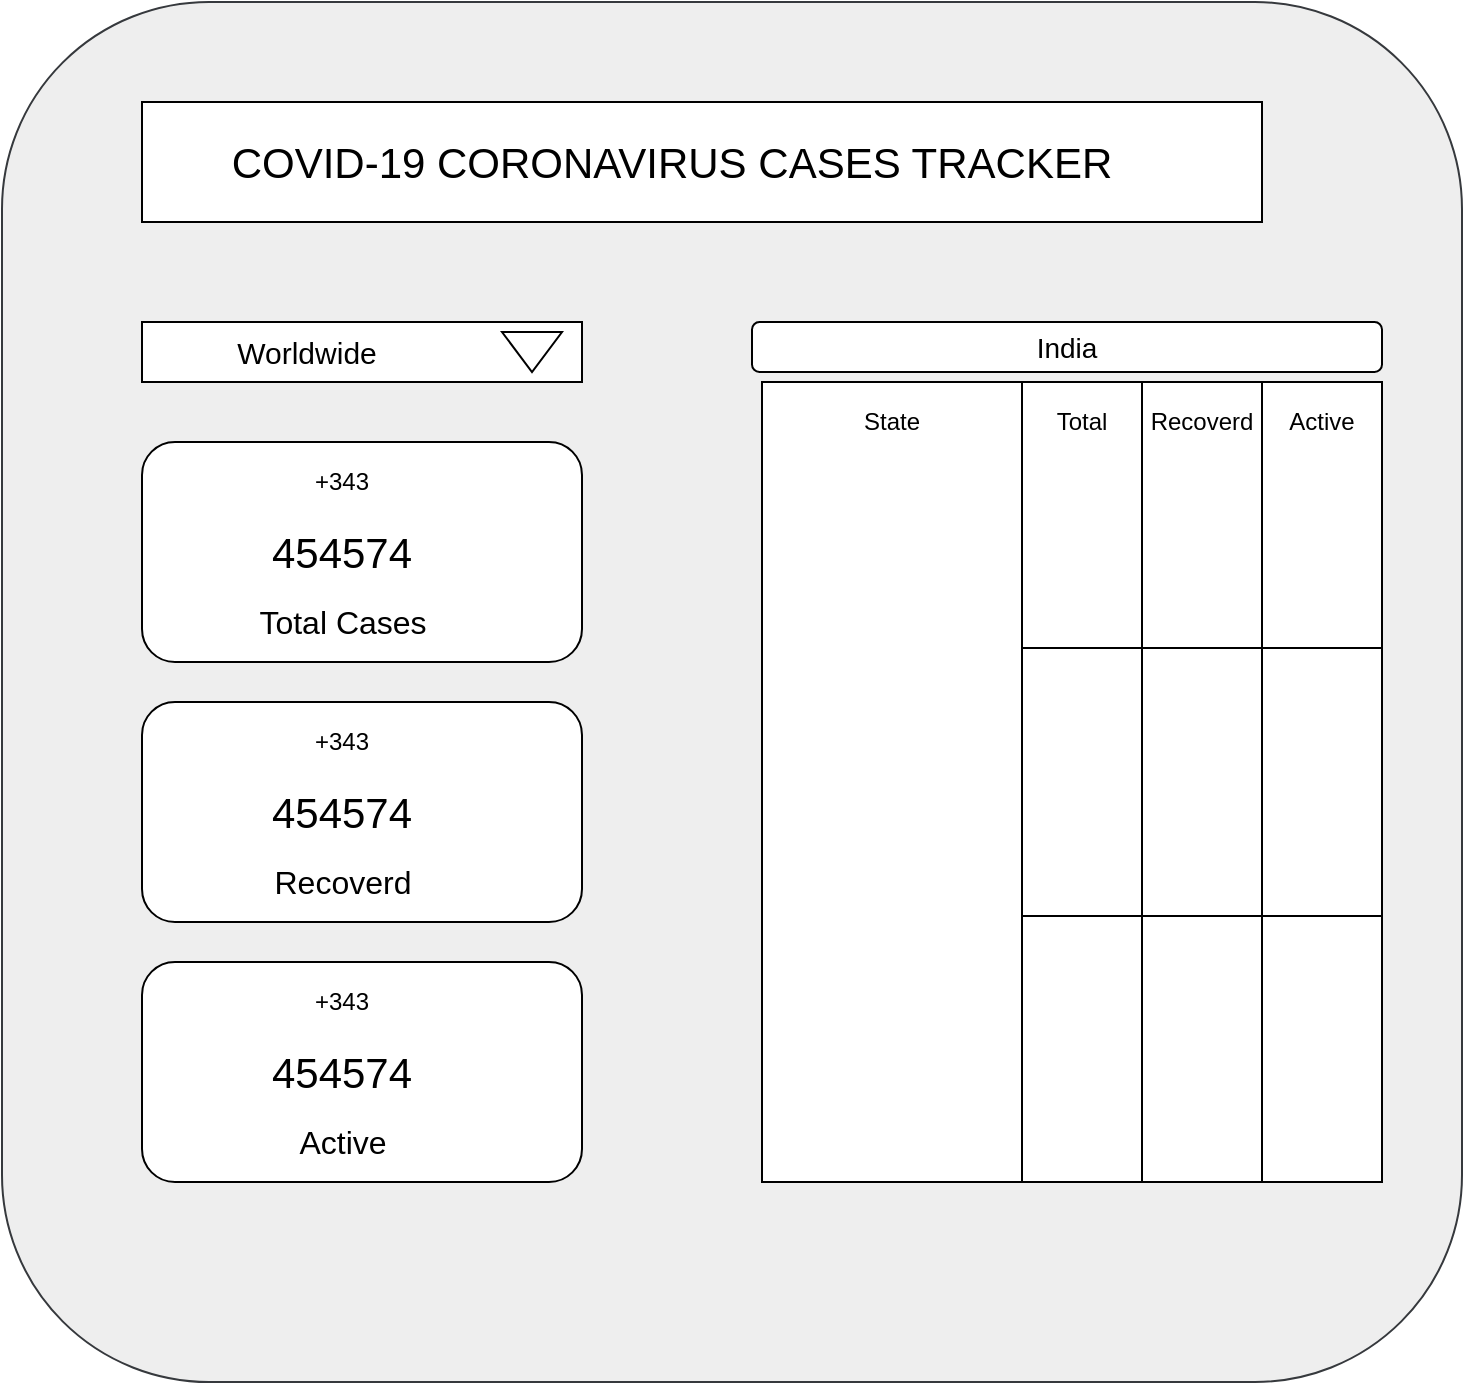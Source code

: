 <mxfile version="13.6.0" type="github">
  <diagram id="fYK7jSnLt_gz6i2z7EqP" name="Page-1">
    <mxGraphModel dx="868" dy="401" grid="1" gridSize="10" guides="1" tooltips="1" connect="1" arrows="1" fold="1" page="1" pageScale="1" pageWidth="850" pageHeight="1100" math="0" shadow="0">
      <root>
        <mxCell id="0" />
        <mxCell id="1" parent="0" />
        <mxCell id="2kLtK_VmZG9DV86jqHeU-1" value="" style="rounded=1;whiteSpace=wrap;html=1;fillColor=#eeeeee;strokeColor=#36393d;" parent="1" vertex="1">
          <mxGeometry x="50" y="230" width="730" height="690" as="geometry" />
        </mxCell>
        <mxCell id="2kLtK_VmZG9DV86jqHeU-2" value="" style="rounded=0;whiteSpace=wrap;html=1;" parent="1" vertex="1">
          <mxGeometry x="120" y="280" width="560" height="60" as="geometry" />
        </mxCell>
        <mxCell id="2kLtK_VmZG9DV86jqHeU-3" value="&lt;font style=&quot;font-size: 21px&quot;&gt;COVID-19 CORONAVIRUS CASES TRACKER&lt;/font&gt;" style="text;html=1;strokeColor=none;fillColor=none;align=center;verticalAlign=middle;whiteSpace=wrap;rounded=0;" parent="1" vertex="1">
          <mxGeometry x="150" y="300" width="470" height="20" as="geometry" />
        </mxCell>
        <mxCell id="2kLtK_VmZG9DV86jqHeU-4" value="" style="rounded=0;whiteSpace=wrap;html=1;" parent="1" vertex="1">
          <mxGeometry x="120" y="390" width="220" height="30" as="geometry" />
        </mxCell>
        <mxCell id="2kLtK_VmZG9DV86jqHeU-5" value="" style="html=1;shadow=0;dashed=0;align=center;verticalAlign=middle;shape=mxgraph.arrows2.arrow;dy=0.6;dx=40;direction=south;notch=0;" parent="1" vertex="1">
          <mxGeometry x="300" y="395" width="30" height="20" as="geometry" />
        </mxCell>
        <mxCell id="KoP0WCow_74KRx2jDNrR-1" value="&lt;span style=&quot;font-size: 15px&quot;&gt;Worldwide&lt;/span&gt;" style="text;html=1;strokeColor=none;fillColor=none;align=center;verticalAlign=middle;whiteSpace=wrap;rounded=0;" vertex="1" parent="1">
          <mxGeometry x="130" y="395" width="145" height="20" as="geometry" />
        </mxCell>
        <mxCell id="KoP0WCow_74KRx2jDNrR-2" value="" style="rounded=1;whiteSpace=wrap;html=1;" vertex="1" parent="1">
          <mxGeometry x="120" y="450" width="220" height="110" as="geometry" />
        </mxCell>
        <mxCell id="KoP0WCow_74KRx2jDNrR-3" value="&lt;font style=&quot;font-size: 16px&quot;&gt;Total Cases&lt;/font&gt;" style="text;html=1;strokeColor=none;fillColor=none;align=center;verticalAlign=middle;whiteSpace=wrap;rounded=0;" vertex="1" parent="1">
          <mxGeometry x="162.5" y="530" width="115" height="20" as="geometry" />
        </mxCell>
        <mxCell id="KoP0WCow_74KRx2jDNrR-4" value="&lt;font style=&quot;font-size: 21px&quot;&gt;454574&lt;/font&gt;" style="text;html=1;strokeColor=none;fillColor=none;align=center;verticalAlign=middle;whiteSpace=wrap;rounded=0;" vertex="1" parent="1">
          <mxGeometry x="185" y="495" width="70" height="20" as="geometry" />
        </mxCell>
        <mxCell id="KoP0WCow_74KRx2jDNrR-5" value="+343" style="text;html=1;strokeColor=none;fillColor=none;align=center;verticalAlign=middle;whiteSpace=wrap;rounded=0;" vertex="1" parent="1">
          <mxGeometry x="200" y="460" width="40" height="20" as="geometry" />
        </mxCell>
        <mxCell id="KoP0WCow_74KRx2jDNrR-8" value="" style="rounded=1;whiteSpace=wrap;html=1;" vertex="1" parent="1">
          <mxGeometry x="120" y="580" width="220" height="110" as="geometry" />
        </mxCell>
        <mxCell id="KoP0WCow_74KRx2jDNrR-9" value="&lt;font style=&quot;font-size: 16px&quot;&gt;Recoverd&lt;/font&gt;" style="text;html=1;strokeColor=none;fillColor=none;align=center;verticalAlign=middle;whiteSpace=wrap;rounded=0;" vertex="1" parent="1">
          <mxGeometry x="162.5" y="660" width="115" height="20" as="geometry" />
        </mxCell>
        <mxCell id="KoP0WCow_74KRx2jDNrR-10" value="&lt;font style=&quot;font-size: 21px&quot;&gt;454574&lt;/font&gt;" style="text;html=1;strokeColor=none;fillColor=none;align=center;verticalAlign=middle;whiteSpace=wrap;rounded=0;" vertex="1" parent="1">
          <mxGeometry x="185" y="625" width="70" height="20" as="geometry" />
        </mxCell>
        <mxCell id="KoP0WCow_74KRx2jDNrR-11" value="+343" style="text;html=1;strokeColor=none;fillColor=none;align=center;verticalAlign=middle;whiteSpace=wrap;rounded=0;" vertex="1" parent="1">
          <mxGeometry x="200" y="590" width="40" height="20" as="geometry" />
        </mxCell>
        <mxCell id="KoP0WCow_74KRx2jDNrR-18" value="" style="rounded=1;whiteSpace=wrap;html=1;" vertex="1" parent="1">
          <mxGeometry x="120" y="710" width="220" height="110" as="geometry" />
        </mxCell>
        <mxCell id="KoP0WCow_74KRx2jDNrR-19" value="&lt;font style=&quot;font-size: 16px&quot;&gt;Active&lt;/font&gt;" style="text;html=1;strokeColor=none;fillColor=none;align=center;verticalAlign=middle;whiteSpace=wrap;rounded=0;" vertex="1" parent="1">
          <mxGeometry x="162.5" y="790" width="115" height="20" as="geometry" />
        </mxCell>
        <mxCell id="KoP0WCow_74KRx2jDNrR-20" value="&lt;font style=&quot;font-size: 21px&quot;&gt;454574&lt;/font&gt;" style="text;html=1;strokeColor=none;fillColor=none;align=center;verticalAlign=middle;whiteSpace=wrap;rounded=0;" vertex="1" parent="1">
          <mxGeometry x="185" y="755" width="70" height="20" as="geometry" />
        </mxCell>
        <mxCell id="KoP0WCow_74KRx2jDNrR-21" value="+343" style="text;html=1;strokeColor=none;fillColor=none;align=center;verticalAlign=middle;whiteSpace=wrap;rounded=0;" vertex="1" parent="1">
          <mxGeometry x="200" y="720" width="40" height="20" as="geometry" />
        </mxCell>
        <mxCell id="KoP0WCow_74KRx2jDNrR-35" value="" style="rounded=0;whiteSpace=wrap;html=1;" vertex="1" parent="1">
          <mxGeometry x="430" y="420" width="130" height="400" as="geometry" />
        </mxCell>
        <mxCell id="KoP0WCow_74KRx2jDNrR-22" value="" style="shape=table;html=1;whiteSpace=wrap;startSize=0;container=1;collapsible=0;childLayout=tableLayout;" vertex="1" parent="1">
          <mxGeometry x="560" y="420" width="180" height="400" as="geometry" />
        </mxCell>
        <mxCell id="KoP0WCow_74KRx2jDNrR-23" value="" style="shape=partialRectangle;html=1;whiteSpace=wrap;collapsible=0;dropTarget=0;pointerEvents=0;fillColor=none;top=0;left=0;bottom=0;right=0;points=[[0,0.5],[1,0.5]];portConstraint=eastwest;" vertex="1" parent="KoP0WCow_74KRx2jDNrR-22">
          <mxGeometry width="180" height="133" as="geometry" />
        </mxCell>
        <mxCell id="KoP0WCow_74KRx2jDNrR-24" value="" style="shape=partialRectangle;html=1;whiteSpace=wrap;connectable=0;fillColor=none;top=0;left=0;bottom=0;right=0;overflow=hidden;" vertex="1" parent="KoP0WCow_74KRx2jDNrR-23">
          <mxGeometry width="60" height="133" as="geometry" />
        </mxCell>
        <mxCell id="KoP0WCow_74KRx2jDNrR-25" value="" style="shape=partialRectangle;html=1;whiteSpace=wrap;connectable=0;fillColor=none;top=0;left=0;bottom=0;right=0;overflow=hidden;" vertex="1" parent="KoP0WCow_74KRx2jDNrR-23">
          <mxGeometry x="60" width="60" height="133" as="geometry" />
        </mxCell>
        <mxCell id="KoP0WCow_74KRx2jDNrR-26" value="" style="shape=partialRectangle;html=1;whiteSpace=wrap;connectable=0;fillColor=none;top=0;left=0;bottom=0;right=0;overflow=hidden;" vertex="1" parent="KoP0WCow_74KRx2jDNrR-23">
          <mxGeometry x="120" width="60" height="133" as="geometry" />
        </mxCell>
        <mxCell id="KoP0WCow_74KRx2jDNrR-27" value="" style="shape=partialRectangle;html=1;whiteSpace=wrap;collapsible=0;dropTarget=0;pointerEvents=0;fillColor=none;top=0;left=0;bottom=0;right=0;points=[[0,0.5],[1,0.5]];portConstraint=eastwest;" vertex="1" parent="KoP0WCow_74KRx2jDNrR-22">
          <mxGeometry y="133" width="180" height="134" as="geometry" />
        </mxCell>
        <mxCell id="KoP0WCow_74KRx2jDNrR-28" value="" style="shape=partialRectangle;html=1;whiteSpace=wrap;connectable=0;fillColor=none;top=0;left=0;bottom=0;right=0;overflow=hidden;" vertex="1" parent="KoP0WCow_74KRx2jDNrR-27">
          <mxGeometry width="60" height="134" as="geometry" />
        </mxCell>
        <mxCell id="KoP0WCow_74KRx2jDNrR-29" value="" style="shape=partialRectangle;html=1;whiteSpace=wrap;connectable=0;fillColor=none;top=0;left=0;bottom=0;right=0;overflow=hidden;" vertex="1" parent="KoP0WCow_74KRx2jDNrR-27">
          <mxGeometry x="60" width="60" height="134" as="geometry" />
        </mxCell>
        <mxCell id="KoP0WCow_74KRx2jDNrR-30" value="" style="shape=partialRectangle;html=1;whiteSpace=wrap;connectable=0;fillColor=none;top=0;left=0;bottom=0;right=0;overflow=hidden;" vertex="1" parent="KoP0WCow_74KRx2jDNrR-27">
          <mxGeometry x="120" width="60" height="134" as="geometry" />
        </mxCell>
        <mxCell id="KoP0WCow_74KRx2jDNrR-31" value="" style="shape=partialRectangle;html=1;whiteSpace=wrap;collapsible=0;dropTarget=0;pointerEvents=0;fillColor=none;top=0;left=0;bottom=0;right=0;points=[[0,0.5],[1,0.5]];portConstraint=eastwest;" vertex="1" parent="KoP0WCow_74KRx2jDNrR-22">
          <mxGeometry y="267" width="180" height="133" as="geometry" />
        </mxCell>
        <mxCell id="KoP0WCow_74KRx2jDNrR-32" value="" style="shape=partialRectangle;html=1;whiteSpace=wrap;connectable=0;fillColor=none;top=0;left=0;bottom=0;right=0;overflow=hidden;" vertex="1" parent="KoP0WCow_74KRx2jDNrR-31">
          <mxGeometry width="60" height="133" as="geometry" />
        </mxCell>
        <mxCell id="KoP0WCow_74KRx2jDNrR-33" value="" style="shape=partialRectangle;html=1;whiteSpace=wrap;connectable=0;fillColor=none;top=0;left=0;bottom=0;right=0;overflow=hidden;" vertex="1" parent="KoP0WCow_74KRx2jDNrR-31">
          <mxGeometry x="60" width="60" height="133" as="geometry" />
        </mxCell>
        <mxCell id="KoP0WCow_74KRx2jDNrR-34" value="" style="shape=partialRectangle;html=1;whiteSpace=wrap;connectable=0;fillColor=none;top=0;left=0;bottom=0;right=0;overflow=hidden;" vertex="1" parent="KoP0WCow_74KRx2jDNrR-31">
          <mxGeometry x="120" width="60" height="133" as="geometry" />
        </mxCell>
        <mxCell id="KoP0WCow_74KRx2jDNrR-36" value="Total" style="text;html=1;strokeColor=none;fillColor=none;align=center;verticalAlign=middle;whiteSpace=wrap;rounded=0;" vertex="1" parent="1">
          <mxGeometry x="570" y="430" width="40" height="20" as="geometry" />
        </mxCell>
        <mxCell id="KoP0WCow_74KRx2jDNrR-37" value="Recoverd" style="text;html=1;strokeColor=none;fillColor=none;align=center;verticalAlign=middle;whiteSpace=wrap;rounded=0;" vertex="1" parent="1">
          <mxGeometry x="630" y="430" width="40" height="20" as="geometry" />
        </mxCell>
        <mxCell id="KoP0WCow_74KRx2jDNrR-38" value="Active" style="text;html=1;strokeColor=none;fillColor=none;align=center;verticalAlign=middle;whiteSpace=wrap;rounded=0;" vertex="1" parent="1">
          <mxGeometry x="690" y="430" width="40" height="20" as="geometry" />
        </mxCell>
        <mxCell id="KoP0WCow_74KRx2jDNrR-39" value="State" style="text;html=1;strokeColor=none;fillColor=none;align=center;verticalAlign=middle;whiteSpace=wrap;rounded=0;" vertex="1" parent="1">
          <mxGeometry x="475" y="430" width="40" height="20" as="geometry" />
        </mxCell>
        <mxCell id="KoP0WCow_74KRx2jDNrR-40" value="&lt;font style=&quot;font-size: 14px&quot;&gt;India&lt;/font&gt;" style="rounded=1;whiteSpace=wrap;html=1;" vertex="1" parent="1">
          <mxGeometry x="425" y="390" width="315" height="25" as="geometry" />
        </mxCell>
      </root>
    </mxGraphModel>
  </diagram>
</mxfile>
